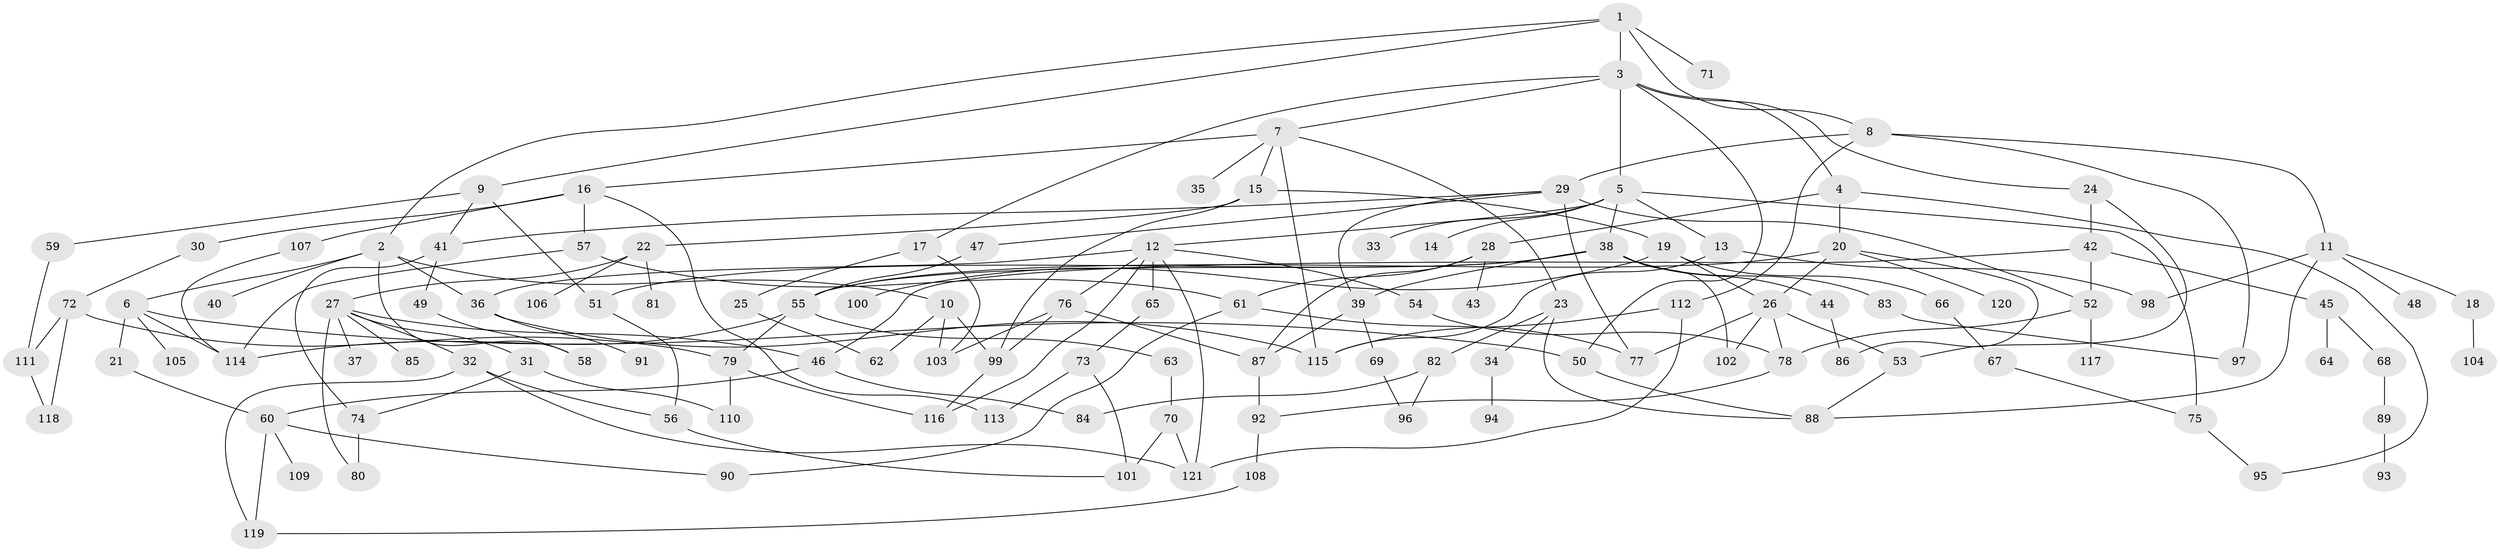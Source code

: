 // coarse degree distribution, {9: 0.047619047619047616, 8: 0.047619047619047616, 6: 0.09523809523809523, 4: 0.09523809523809523, 5: 0.08333333333333333, 3: 0.15476190476190477, 1: 0.21428571428571427, 2: 0.2619047619047619}
// Generated by graph-tools (version 1.1) at 2025/23/03/03/25 07:23:34]
// undirected, 121 vertices, 181 edges
graph export_dot {
graph [start="1"]
  node [color=gray90,style=filled];
  1;
  2;
  3;
  4;
  5;
  6;
  7;
  8;
  9;
  10;
  11;
  12;
  13;
  14;
  15;
  16;
  17;
  18;
  19;
  20;
  21;
  22;
  23;
  24;
  25;
  26;
  27;
  28;
  29;
  30;
  31;
  32;
  33;
  34;
  35;
  36;
  37;
  38;
  39;
  40;
  41;
  42;
  43;
  44;
  45;
  46;
  47;
  48;
  49;
  50;
  51;
  52;
  53;
  54;
  55;
  56;
  57;
  58;
  59;
  60;
  61;
  62;
  63;
  64;
  65;
  66;
  67;
  68;
  69;
  70;
  71;
  72;
  73;
  74;
  75;
  76;
  77;
  78;
  79;
  80;
  81;
  82;
  83;
  84;
  85;
  86;
  87;
  88;
  89;
  90;
  91;
  92;
  93;
  94;
  95;
  96;
  97;
  98;
  99;
  100;
  101;
  102;
  103;
  104;
  105;
  106;
  107;
  108;
  109;
  110;
  111;
  112;
  113;
  114;
  115;
  116;
  117;
  118;
  119;
  120;
  121;
  1 -- 2;
  1 -- 3;
  1 -- 8;
  1 -- 9;
  1 -- 71;
  2 -- 6;
  2 -- 10;
  2 -- 36;
  2 -- 40;
  2 -- 58;
  3 -- 4;
  3 -- 5;
  3 -- 7;
  3 -- 17;
  3 -- 24;
  3 -- 50;
  4 -- 20;
  4 -- 28;
  4 -- 95;
  5 -- 12;
  5 -- 13;
  5 -- 14;
  5 -- 33;
  5 -- 38;
  5 -- 75;
  6 -- 21;
  6 -- 50;
  6 -- 105;
  6 -- 114;
  7 -- 15;
  7 -- 16;
  7 -- 23;
  7 -- 35;
  7 -- 115;
  8 -- 11;
  8 -- 29;
  8 -- 97;
  8 -- 112;
  9 -- 51;
  9 -- 59;
  9 -- 41;
  10 -- 62;
  10 -- 103;
  10 -- 99;
  11 -- 18;
  11 -- 48;
  11 -- 98;
  11 -- 88;
  12 -- 54;
  12 -- 65;
  12 -- 76;
  12 -- 121;
  12 -- 36;
  12 -- 116;
  13 -- 115;
  13 -- 98;
  15 -- 19;
  15 -- 22;
  15 -- 99;
  16 -- 30;
  16 -- 57;
  16 -- 107;
  16 -- 113;
  17 -- 25;
  17 -- 103;
  18 -- 104;
  19 -- 26;
  19 -- 66;
  19 -- 100;
  20 -- 86;
  20 -- 120;
  20 -- 26;
  20 -- 55;
  21 -- 60;
  22 -- 27;
  22 -- 81;
  22 -- 106;
  23 -- 34;
  23 -- 82;
  23 -- 88;
  24 -- 42;
  24 -- 53;
  25 -- 62;
  26 -- 78;
  26 -- 102;
  26 -- 53;
  26 -- 77;
  27 -- 31;
  27 -- 32;
  27 -- 37;
  27 -- 46;
  27 -- 85;
  27 -- 80;
  28 -- 43;
  28 -- 61;
  28 -- 87;
  29 -- 41;
  29 -- 47;
  29 -- 52;
  29 -- 77;
  29 -- 39;
  30 -- 72;
  31 -- 74;
  31 -- 110;
  32 -- 56;
  32 -- 119;
  32 -- 121;
  34 -- 94;
  36 -- 91;
  36 -- 115;
  38 -- 39;
  38 -- 44;
  38 -- 55;
  38 -- 83;
  38 -- 102;
  38 -- 51;
  39 -- 69;
  39 -- 87;
  41 -- 49;
  41 -- 74;
  42 -- 45;
  42 -- 46;
  42 -- 52;
  44 -- 86;
  45 -- 64;
  45 -- 68;
  46 -- 60;
  46 -- 84;
  47 -- 55;
  49 -- 58;
  50 -- 88;
  51 -- 56;
  52 -- 78;
  52 -- 117;
  53 -- 88;
  54 -- 78;
  55 -- 63;
  55 -- 79;
  55 -- 114;
  56 -- 101;
  57 -- 61;
  57 -- 114;
  59 -- 111;
  60 -- 90;
  60 -- 109;
  60 -- 119;
  61 -- 77;
  61 -- 90;
  63 -- 70;
  65 -- 73;
  66 -- 67;
  67 -- 75;
  68 -- 89;
  69 -- 96;
  70 -- 121;
  70 -- 101;
  72 -- 79;
  72 -- 118;
  72 -- 111;
  73 -- 101;
  73 -- 113;
  74 -- 80;
  75 -- 95;
  76 -- 87;
  76 -- 103;
  76 -- 99;
  78 -- 92;
  79 -- 110;
  79 -- 116;
  82 -- 84;
  82 -- 96;
  83 -- 97;
  87 -- 92;
  89 -- 93;
  92 -- 108;
  99 -- 116;
  107 -- 114;
  108 -- 119;
  111 -- 118;
  112 -- 121;
  112 -- 115;
}
